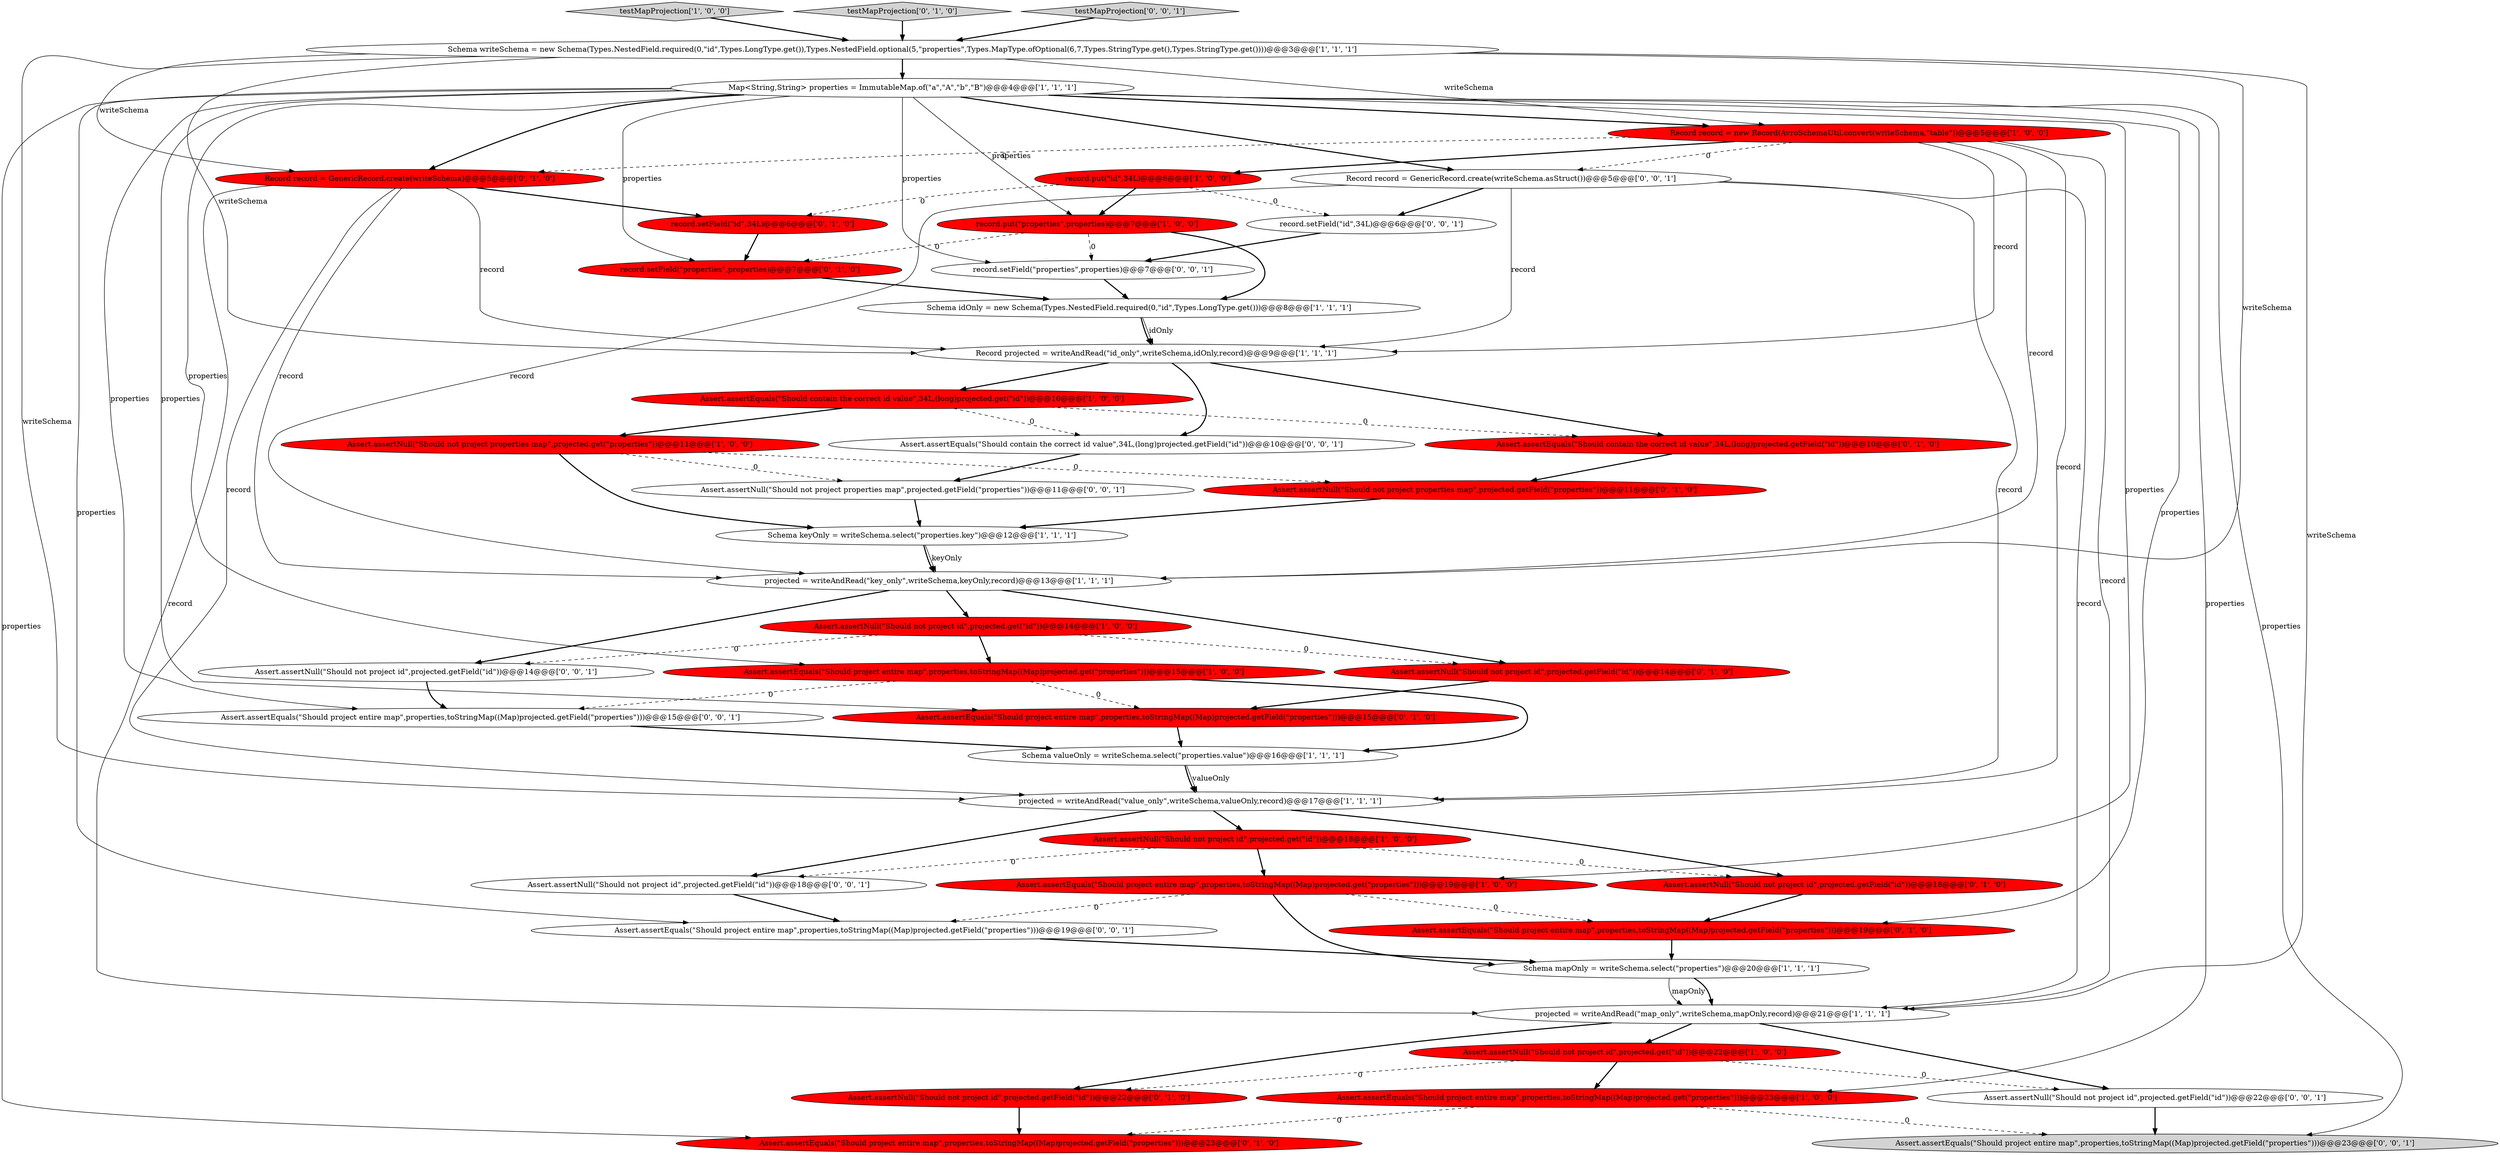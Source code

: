digraph {
40 [style = filled, label = "Assert.assertEquals(\"Should project entire map\",properties,toStringMap((Map)projected.getField(\"properties\")))@@@15@@@['0', '0', '1']", fillcolor = white, shape = ellipse image = "AAA0AAABBB3BBB"];
16 [style = filled, label = "Schema mapOnly = writeSchema.select(\"properties\")@@@20@@@['1', '1', '1']", fillcolor = white, shape = ellipse image = "AAA0AAABBB1BBB"];
26 [style = filled, label = "Assert.assertEquals(\"Should contain the correct id value\",34L,(long)projected.getField(\"id\"))@@@10@@@['0', '1', '0']", fillcolor = red, shape = ellipse image = "AAA1AAABBB2BBB"];
35 [style = filled, label = "record.setField(\"properties\",properties)@@@7@@@['0', '0', '1']", fillcolor = white, shape = ellipse image = "AAA0AAABBB3BBB"];
12 [style = filled, label = "Record projected = writeAndRead(\"id_only\",writeSchema,idOnly,record)@@@9@@@['1', '1', '1']", fillcolor = white, shape = ellipse image = "AAA0AAABBB1BBB"];
9 [style = filled, label = "Schema keyOnly = writeSchema.select(\"properties.key\")@@@12@@@['1', '1', '1']", fillcolor = white, shape = ellipse image = "AAA0AAABBB1BBB"];
39 [style = filled, label = "Record record = GenericRecord.create(writeSchema.asStruct())@@@5@@@['0', '0', '1']", fillcolor = white, shape = ellipse image = "AAA0AAABBB3BBB"];
31 [style = filled, label = "Assert.assertEquals(\"Should project entire map\",properties,toStringMap((Map)projected.getField(\"properties\")))@@@15@@@['0', '1', '0']", fillcolor = red, shape = ellipse image = "AAA1AAABBB2BBB"];
25 [style = filled, label = "Assert.assertNull(\"Should not project properties map\",projected.getField(\"properties\"))@@@11@@@['0', '1', '0']", fillcolor = red, shape = ellipse image = "AAA1AAABBB2BBB"];
2 [style = filled, label = "Assert.assertNull(\"Should not project id\",projected.get(\"id\"))@@@14@@@['1', '0', '0']", fillcolor = red, shape = ellipse image = "AAA1AAABBB1BBB"];
36 [style = filled, label = "Assert.assertNull(\"Should not project properties map\",projected.getField(\"properties\"))@@@11@@@['0', '0', '1']", fillcolor = white, shape = ellipse image = "AAA0AAABBB3BBB"];
18 [style = filled, label = "testMapProjection['1', '0', '0']", fillcolor = lightgray, shape = diamond image = "AAA0AAABBB1BBB"];
8 [style = filled, label = "Record record = new Record(AvroSchemaUtil.convert(writeSchema,\"table\"))@@@5@@@['1', '0', '0']", fillcolor = red, shape = ellipse image = "AAA1AAABBB1BBB"];
32 [style = filled, label = "Assert.assertNull(\"Should not project id\",projected.getField(\"id\"))@@@22@@@['0', '1', '0']", fillcolor = red, shape = ellipse image = "AAA1AAABBB2BBB"];
41 [style = filled, label = "record.setField(\"id\",34L)@@@6@@@['0', '0', '1']", fillcolor = white, shape = ellipse image = "AAA0AAABBB3BBB"];
44 [style = filled, label = "Assert.assertNull(\"Should not project id\",projected.getField(\"id\"))@@@22@@@['0', '0', '1']", fillcolor = white, shape = ellipse image = "AAA0AAABBB3BBB"];
15 [style = filled, label = "Schema valueOnly = writeSchema.select(\"properties.value\")@@@16@@@['1', '1', '1']", fillcolor = white, shape = ellipse image = "AAA0AAABBB1BBB"];
4 [style = filled, label = "Assert.assertNull(\"Should not project id\",projected.get(\"id\"))@@@18@@@['1', '0', '0']", fillcolor = red, shape = ellipse image = "AAA1AAABBB1BBB"];
14 [style = filled, label = "Assert.assertEquals(\"Should project entire map\",properties,toStringMap((Map)projected.get(\"properties\")))@@@19@@@['1', '0', '0']", fillcolor = red, shape = ellipse image = "AAA1AAABBB1BBB"];
29 [style = filled, label = "record.setField(\"properties\",properties)@@@7@@@['0', '1', '0']", fillcolor = red, shape = ellipse image = "AAA1AAABBB2BBB"];
13 [style = filled, label = "Assert.assertEquals(\"Should contain the correct id value\",34L,(long)projected.get(\"id\"))@@@10@@@['1', '0', '0']", fillcolor = red, shape = ellipse image = "AAA1AAABBB1BBB"];
7 [style = filled, label = "Assert.assertEquals(\"Should project entire map\",properties,toStringMap((Map)projected.get(\"properties\")))@@@23@@@['1', '0', '0']", fillcolor = red, shape = ellipse image = "AAA1AAABBB1BBB"];
45 [style = filled, label = "Assert.assertEquals(\"Should project entire map\",properties,toStringMap((Map)projected.getField(\"properties\")))@@@23@@@['0', '0', '1']", fillcolor = lightgray, shape = ellipse image = "AAA0AAABBB3BBB"];
11 [style = filled, label = "Schema writeSchema = new Schema(Types.NestedField.required(0,\"id\",Types.LongType.get()),Types.NestedField.optional(5,\"properties\",Types.MapType.ofOptional(6,7,Types.StringType.get(),Types.StringType.get())))@@@3@@@['1', '1', '1']", fillcolor = white, shape = ellipse image = "AAA0AAABBB1BBB"];
27 [style = filled, label = "record.setField(\"id\",34L)@@@6@@@['0', '1', '0']", fillcolor = red, shape = ellipse image = "AAA1AAABBB2BBB"];
21 [style = filled, label = "Assert.assertNull(\"Should not project id\",projected.get(\"id\"))@@@22@@@['1', '0', '0']", fillcolor = red, shape = ellipse image = "AAA1AAABBB1BBB"];
42 [style = filled, label = "Assert.assertNull(\"Should not project id\",projected.getField(\"id\"))@@@18@@@['0', '0', '1']", fillcolor = white, shape = ellipse image = "AAA0AAABBB3BBB"];
19 [style = filled, label = "record.put(\"id\",34L)@@@6@@@['1', '0', '0']", fillcolor = red, shape = ellipse image = "AAA1AAABBB1BBB"];
22 [style = filled, label = "Assert.assertNull(\"Should not project id\",projected.getField(\"id\"))@@@18@@@['0', '1', '0']", fillcolor = red, shape = ellipse image = "AAA1AAABBB2BBB"];
34 [style = filled, label = "Assert.assertNull(\"Should not project id\",projected.getField(\"id\"))@@@14@@@['0', '0', '1']", fillcolor = white, shape = ellipse image = "AAA0AAABBB3BBB"];
30 [style = filled, label = "Assert.assertEquals(\"Should project entire map\",properties,toStringMap((Map)projected.getField(\"properties\")))@@@19@@@['0', '1', '0']", fillcolor = red, shape = ellipse image = "AAA1AAABBB2BBB"];
10 [style = filled, label = "projected = writeAndRead(\"map_only\",writeSchema,mapOnly,record)@@@21@@@['1', '1', '1']", fillcolor = white, shape = ellipse image = "AAA0AAABBB1BBB"];
3 [style = filled, label = "Assert.assertNull(\"Should not project properties map\",projected.get(\"properties\"))@@@11@@@['1', '0', '0']", fillcolor = red, shape = ellipse image = "AAA1AAABBB1BBB"];
1 [style = filled, label = "Assert.assertEquals(\"Should project entire map\",properties,toStringMap((Map)projected.get(\"properties\")))@@@15@@@['1', '0', '0']", fillcolor = red, shape = ellipse image = "AAA1AAABBB1BBB"];
28 [style = filled, label = "Assert.assertNull(\"Should not project id\",projected.getField(\"id\"))@@@14@@@['0', '1', '0']", fillcolor = red, shape = ellipse image = "AAA1AAABBB2BBB"];
33 [style = filled, label = "testMapProjection['0', '1', '0']", fillcolor = lightgray, shape = diamond image = "AAA0AAABBB2BBB"];
17 [style = filled, label = "projected = writeAndRead(\"value_only\",writeSchema,valueOnly,record)@@@17@@@['1', '1', '1']", fillcolor = white, shape = ellipse image = "AAA0AAABBB1BBB"];
24 [style = filled, label = "Record record = GenericRecord.create(writeSchema)@@@5@@@['0', '1', '0']", fillcolor = red, shape = ellipse image = "AAA1AAABBB2BBB"];
20 [style = filled, label = "Map<String,String> properties = ImmutableMap.of(\"a\",\"A\",\"b\",\"B\")@@@4@@@['1', '1', '1']", fillcolor = white, shape = ellipse image = "AAA0AAABBB1BBB"];
43 [style = filled, label = "testMapProjection['0', '0', '1']", fillcolor = lightgray, shape = diamond image = "AAA0AAABBB3BBB"];
6 [style = filled, label = "record.put(\"properties\",properties)@@@7@@@['1', '0', '0']", fillcolor = red, shape = ellipse image = "AAA1AAABBB1BBB"];
0 [style = filled, label = "Schema idOnly = new Schema(Types.NestedField.required(0,\"id\",Types.LongType.get()))@@@8@@@['1', '1', '1']", fillcolor = white, shape = ellipse image = "AAA0AAABBB1BBB"];
23 [style = filled, label = "Assert.assertEquals(\"Should project entire map\",properties,toStringMap((Map)projected.getField(\"properties\")))@@@23@@@['0', '1', '0']", fillcolor = red, shape = ellipse image = "AAA1AAABBB2BBB"];
38 [style = filled, label = "Assert.assertEquals(\"Should project entire map\",properties,toStringMap((Map)projected.getField(\"properties\")))@@@19@@@['0', '0', '1']", fillcolor = white, shape = ellipse image = "AAA0AAABBB3BBB"];
5 [style = filled, label = "projected = writeAndRead(\"key_only\",writeSchema,keyOnly,record)@@@13@@@['1', '1', '1']", fillcolor = white, shape = ellipse image = "AAA0AAABBB1BBB"];
37 [style = filled, label = "Assert.assertEquals(\"Should contain the correct id value\",34L,(long)projected.getField(\"id\"))@@@10@@@['0', '0', '1']", fillcolor = white, shape = ellipse image = "AAA0AAABBB3BBB"];
19->27 [style = dashed, label="0"];
32->23 [style = bold, label=""];
24->5 [style = solid, label="record"];
20->30 [style = solid, label="properties"];
29->0 [style = bold, label=""];
40->15 [style = bold, label=""];
10->32 [style = bold, label=""];
20->7 [style = solid, label="properties"];
5->28 [style = bold, label=""];
22->30 [style = bold, label=""];
6->35 [style = dashed, label="0"];
5->34 [style = bold, label=""];
20->14 [style = solid, label="properties"];
24->17 [style = solid, label="record"];
1->40 [style = dashed, label="0"];
33->11 [style = bold, label=""];
15->17 [style = bold, label=""];
16->10 [style = solid, label="mapOnly"];
39->17 [style = solid, label="record"];
20->31 [style = solid, label="properties"];
20->23 [style = solid, label="properties"];
9->5 [style = bold, label=""];
24->10 [style = solid, label="record"];
24->27 [style = bold, label=""];
0->12 [style = solid, label="idOnly"];
14->16 [style = bold, label=""];
8->10 [style = solid, label="record"];
36->9 [style = bold, label=""];
37->36 [style = bold, label=""];
3->36 [style = dashed, label="0"];
1->31 [style = dashed, label="0"];
18->11 [style = bold, label=""];
10->21 [style = bold, label=""];
4->22 [style = dashed, label="0"];
19->6 [style = bold, label=""];
17->42 [style = bold, label=""];
13->26 [style = dashed, label="0"];
12->37 [style = bold, label=""];
8->12 [style = solid, label="record"];
21->32 [style = dashed, label="0"];
43->11 [style = bold, label=""];
35->0 [style = bold, label=""];
20->8 [style = bold, label=""];
8->17 [style = solid, label="record"];
10->44 [style = bold, label=""];
2->28 [style = dashed, label="0"];
20->39 [style = bold, label=""];
21->7 [style = bold, label=""];
20->29 [style = solid, label="properties"];
39->41 [style = bold, label=""];
11->5 [style = solid, label="writeSchema"];
27->29 [style = bold, label=""];
44->45 [style = bold, label=""];
42->38 [style = bold, label=""];
11->24 [style = solid, label="writeSchema"];
11->8 [style = solid, label="writeSchema"];
4->14 [style = bold, label=""];
7->23 [style = dashed, label="0"];
34->40 [style = bold, label=""];
15->17 [style = solid, label="valueOnly"];
2->1 [style = bold, label=""];
20->45 [style = solid, label="properties"];
0->12 [style = bold, label=""];
28->31 [style = bold, label=""];
25->9 [style = bold, label=""];
38->16 [style = bold, label=""];
11->12 [style = solid, label="writeSchema"];
39->5 [style = solid, label="record"];
19->41 [style = dashed, label="0"];
39->12 [style = solid, label="record"];
3->9 [style = bold, label=""];
12->13 [style = bold, label=""];
8->5 [style = solid, label="record"];
20->1 [style = solid, label="properties"];
20->38 [style = solid, label="properties"];
7->45 [style = dashed, label="0"];
14->38 [style = dashed, label="0"];
39->10 [style = solid, label="record"];
17->4 [style = bold, label=""];
20->35 [style = solid, label="properties"];
41->35 [style = bold, label=""];
11->20 [style = bold, label=""];
13->37 [style = dashed, label="0"];
21->44 [style = dashed, label="0"];
16->10 [style = bold, label=""];
20->40 [style = solid, label="properties"];
8->19 [style = bold, label=""];
1->15 [style = bold, label=""];
9->5 [style = solid, label="keyOnly"];
26->25 [style = bold, label=""];
6->0 [style = bold, label=""];
12->26 [style = bold, label=""];
8->24 [style = dashed, label="0"];
17->22 [style = bold, label=""];
20->6 [style = solid, label="properties"];
31->15 [style = bold, label=""];
5->2 [style = bold, label=""];
6->29 [style = dashed, label="0"];
11->17 [style = solid, label="writeSchema"];
13->3 [style = bold, label=""];
11->10 [style = solid, label="writeSchema"];
8->39 [style = dashed, label="0"];
14->30 [style = dashed, label="0"];
2->34 [style = dashed, label="0"];
4->42 [style = dashed, label="0"];
24->12 [style = solid, label="record"];
20->24 [style = bold, label=""];
30->16 [style = bold, label=""];
3->25 [style = dashed, label="0"];
}

